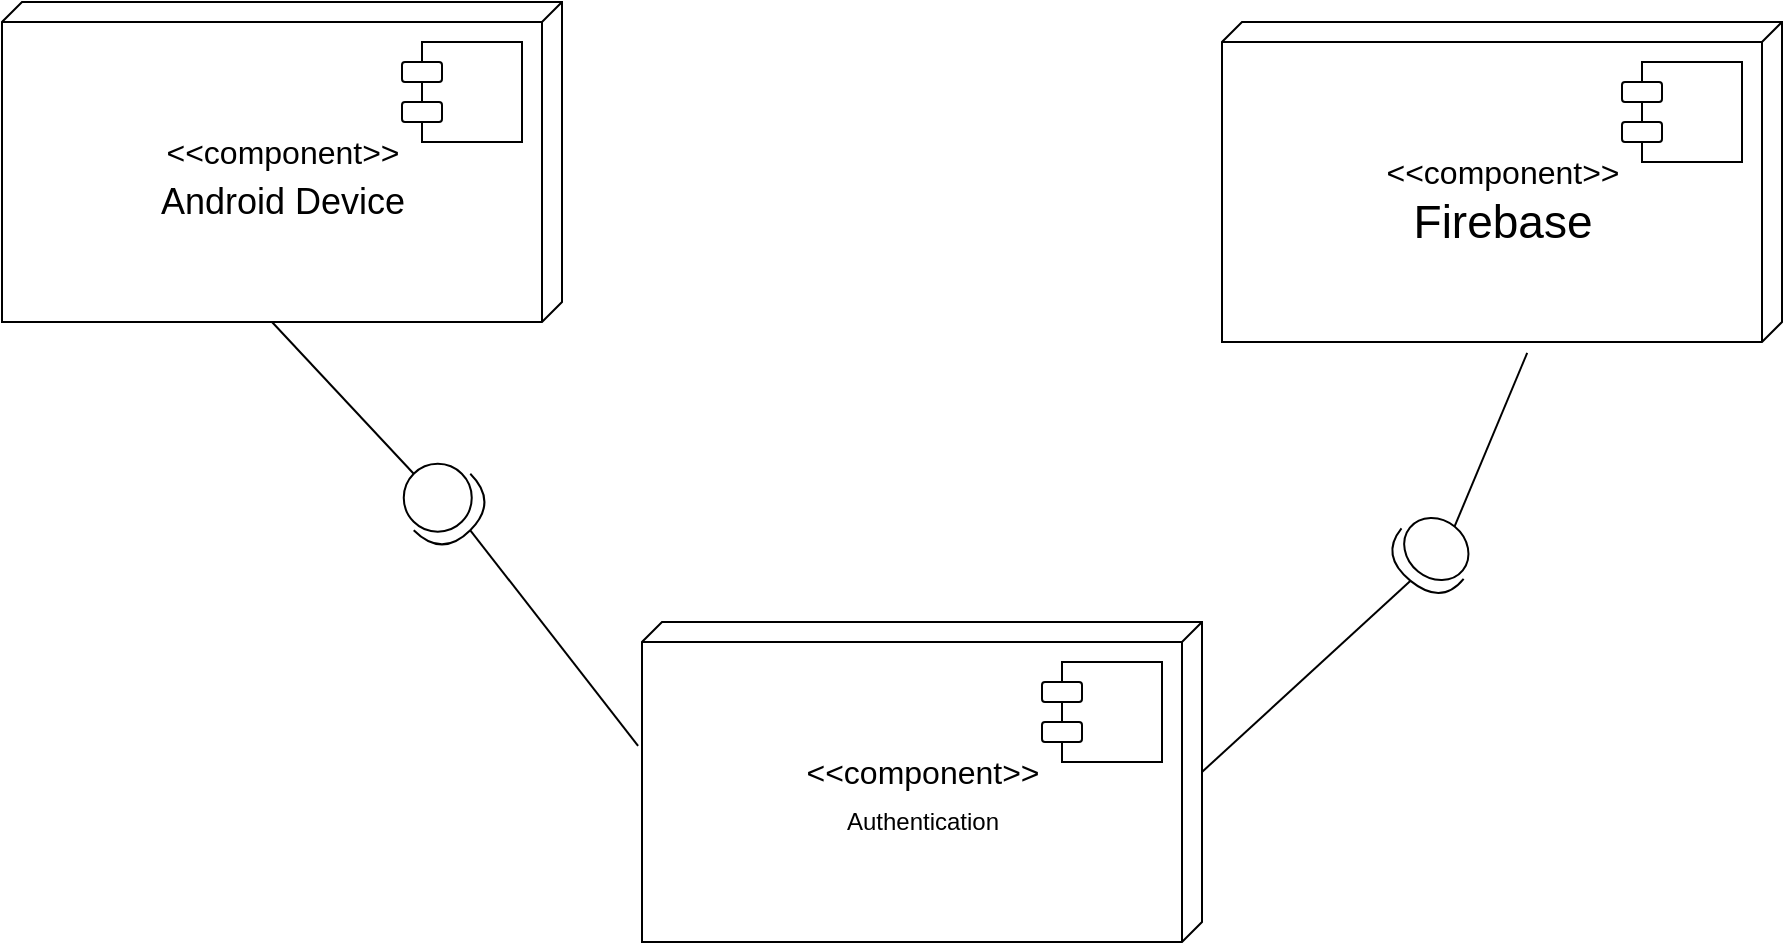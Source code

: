 <mxfile version="20.3.7" type="device"><diagram name="Page-1" id="5f0bae14-7c28-e335-631c-24af17079c00"><mxGraphModel dx="1212" dy="721" grid="1" gridSize="10" guides="1" tooltips="1" connect="1" arrows="1" fold="1" page="1" pageScale="1" pageWidth="1100" pageHeight="850" background="none" math="0" shadow="0"><root><mxCell id="0"/><mxCell id="1" parent="0"/><mxCell id="39150e848f15840c-3" value="&lt;div align=&quot;center&quot;&gt;&lt;br&gt;&lt;/div&gt;" style="verticalAlign=top;align=left;spacingTop=8;spacingLeft=2;spacingRight=12;shape=cube;size=10;direction=south;fontStyle=4;html=1;rounded=0;shadow=0;comic=0;labelBackgroundColor=none;strokeWidth=1;fontFamily=Verdana;fontSize=12" parent="1" vertex="1"><mxGeometry x="170" y="120" width="280" height="160" as="geometry"/></mxCell><mxCell id="DZuwjEEG2nKpmbF7sv7d-1" value="" style="whiteSpace=wrap;html=1;aspect=fixed;" vertex="1" parent="1"><mxGeometry x="380" y="140" width="50" height="50" as="geometry"/></mxCell><mxCell id="DZuwjEEG2nKpmbF7sv7d-2" value="" style="rounded=1;whiteSpace=wrap;html=1;" vertex="1" parent="1"><mxGeometry x="370" y="150" width="20" height="10" as="geometry"/></mxCell><mxCell id="DZuwjEEG2nKpmbF7sv7d-3" value="" style="rounded=1;whiteSpace=wrap;html=1;" vertex="1" parent="1"><mxGeometry x="370" y="170" width="20" height="10" as="geometry"/></mxCell><mxCell id="DZuwjEEG2nKpmbF7sv7d-6" value="&lt;font style=&quot;font-size: 18px;&quot;&gt;Android Device&lt;/font&gt;" style="text;html=1;align=center;verticalAlign=middle;resizable=0;points=[];autosize=1;strokeColor=none;fillColor=none;" vertex="1" parent="1"><mxGeometry x="235" y="200" width="150" height="40" as="geometry"/></mxCell><mxCell id="DZuwjEEG2nKpmbF7sv7d-7" value="&amp;lt;&amp;lt;component&amp;gt;&amp;gt;" style="text;html=1;align=center;verticalAlign=middle;resizable=0;points=[];autosize=1;strokeColor=none;fillColor=none;fontSize=16;" vertex="1" parent="1"><mxGeometry x="240" y="180" width="140" height="30" as="geometry"/></mxCell><mxCell id="DZuwjEEG2nKpmbF7sv7d-12" value="&lt;div align=&quot;center&quot;&gt;&lt;br&gt;&lt;/div&gt;" style="verticalAlign=top;align=left;spacingTop=8;spacingLeft=2;spacingRight=12;shape=cube;size=10;direction=south;fontStyle=4;html=1;rounded=0;shadow=0;comic=0;labelBackgroundColor=none;strokeWidth=1;fontFamily=Verdana;fontSize=12" vertex="1" parent="1"><mxGeometry x="490" y="430" width="280" height="160" as="geometry"/></mxCell><mxCell id="DZuwjEEG2nKpmbF7sv7d-13" value="" style="whiteSpace=wrap;html=1;aspect=fixed;" vertex="1" parent="1"><mxGeometry x="700" y="450" width="50" height="50" as="geometry"/></mxCell><mxCell id="DZuwjEEG2nKpmbF7sv7d-14" value="" style="rounded=1;whiteSpace=wrap;html=1;" vertex="1" parent="1"><mxGeometry x="690" y="460" width="20" height="10" as="geometry"/></mxCell><mxCell id="DZuwjEEG2nKpmbF7sv7d-15" value="" style="rounded=1;whiteSpace=wrap;html=1;" vertex="1" parent="1"><mxGeometry x="690" y="480" width="20" height="10" as="geometry"/></mxCell><mxCell id="DZuwjEEG2nKpmbF7sv7d-16" value="Authentication" style="text;html=1;align=center;verticalAlign=middle;resizable=0;points=[];autosize=1;strokeColor=none;fillColor=none;" vertex="1" parent="1"><mxGeometry x="580" y="515" width="100" height="30" as="geometry"/></mxCell><mxCell id="DZuwjEEG2nKpmbF7sv7d-17" value="&amp;lt;&amp;lt;component&amp;gt;&amp;gt;" style="text;html=1;align=center;verticalAlign=middle;resizable=0;points=[];autosize=1;strokeColor=none;fillColor=none;fontSize=16;" vertex="1" parent="1"><mxGeometry x="560" y="490" width="140" height="30" as="geometry"/></mxCell><mxCell id="DZuwjEEG2nKpmbF7sv7d-18" value="" style="shape=providedRequiredInterface;html=1;verticalLabelPosition=bottom;sketch=0;fontSize=24;rotation=45;" vertex="1" parent="1"><mxGeometry x="370" y="350" width="40" height="40" as="geometry"/></mxCell><mxCell id="DZuwjEEG2nKpmbF7sv7d-19" value="" style="endArrow=none;html=1;rounded=0;fontSize=24;entryX=0;entryY=0;entryDx=160;entryDy=145;entryPerimeter=0;exitX=0;exitY=0.5;exitDx=0;exitDy=0;exitPerimeter=0;" edge="1" parent="1" source="DZuwjEEG2nKpmbF7sv7d-18" target="39150e848f15840c-3"><mxGeometry width="50" height="50" relative="1" as="geometry"><mxPoint x="250" y="390" as="sourcePoint"/><mxPoint x="300" y="340" as="targetPoint"/></mxGeometry></mxCell><mxCell id="DZuwjEEG2nKpmbF7sv7d-20" value="" style="endArrow=none;html=1;rounded=0;fontSize=24;entryX=1;entryY=0.5;entryDx=0;entryDy=0;entryPerimeter=0;exitX=0.387;exitY=1.007;exitDx=0;exitDy=0;exitPerimeter=0;" edge="1" parent="1" source="DZuwjEEG2nKpmbF7sv7d-12" target="DZuwjEEG2nKpmbF7sv7d-18"><mxGeometry width="50" height="50" relative="1" as="geometry"><mxPoint x="180" y="460" as="sourcePoint"/><mxPoint x="230" y="410" as="targetPoint"/></mxGeometry></mxCell><mxCell id="DZuwjEEG2nKpmbF7sv7d-21" value="&lt;div align=&quot;center&quot;&gt;&lt;br&gt;&lt;/div&gt;" style="verticalAlign=top;align=left;spacingTop=8;spacingLeft=2;spacingRight=12;shape=cube;size=10;direction=south;fontStyle=4;html=1;rounded=0;shadow=0;comic=0;labelBackgroundColor=none;strokeWidth=1;fontFamily=Verdana;fontSize=12" vertex="1" parent="1"><mxGeometry x="780" y="130" width="280" height="160" as="geometry"/></mxCell><mxCell id="DZuwjEEG2nKpmbF7sv7d-22" value="" style="whiteSpace=wrap;html=1;aspect=fixed;" vertex="1" parent="1"><mxGeometry x="990" y="150" width="50" height="50" as="geometry"/></mxCell><mxCell id="DZuwjEEG2nKpmbF7sv7d-23" value="" style="rounded=1;whiteSpace=wrap;html=1;" vertex="1" parent="1"><mxGeometry x="980" y="160" width="20" height="10" as="geometry"/></mxCell><mxCell id="DZuwjEEG2nKpmbF7sv7d-24" value="" style="rounded=1;whiteSpace=wrap;html=1;" vertex="1" parent="1"><mxGeometry x="980" y="180" width="20" height="10" as="geometry"/></mxCell><mxCell id="DZuwjEEG2nKpmbF7sv7d-25" value="&lt;font style=&quot;font-size: 23px;&quot;&gt;Firebase&lt;/font&gt;" style="text;html=1;align=center;verticalAlign=middle;resizable=0;points=[];autosize=1;strokeColor=none;fillColor=none;" vertex="1" parent="1"><mxGeometry x="865" y="210" width="110" height="40" as="geometry"/></mxCell><mxCell id="DZuwjEEG2nKpmbF7sv7d-26" value="&amp;lt;&amp;lt;component&amp;gt;&amp;gt;" style="text;html=1;align=center;verticalAlign=middle;resizable=0;points=[];autosize=1;strokeColor=none;fillColor=none;fontSize=16;" vertex="1" parent="1"><mxGeometry x="850" y="190" width="140" height="30" as="geometry"/></mxCell><mxCell id="DZuwjEEG2nKpmbF7sv7d-27" value="" style="shape=providedRequiredInterface;html=1;verticalLabelPosition=bottom;sketch=0;fontSize=23;rotation=129;" vertex="1" parent="1"><mxGeometry x="867.78" y="375.83" width="35" height="40" as="geometry"/></mxCell><mxCell id="DZuwjEEG2nKpmbF7sv7d-28" value="" style="endArrow=none;html=1;rounded=0;fontSize=23;exitX=0;exitY=0;exitDx=75;exitDy=0;exitPerimeter=0;entryX=1;entryY=0.5;entryDx=0;entryDy=0;entryPerimeter=0;" edge="1" parent="1" source="DZuwjEEG2nKpmbF7sv7d-12" target="DZuwjEEG2nKpmbF7sv7d-27"><mxGeometry width="50" height="50" relative="1" as="geometry"><mxPoint x="870" y="540" as="sourcePoint"/><mxPoint x="920" y="490" as="targetPoint"/></mxGeometry></mxCell><mxCell id="DZuwjEEG2nKpmbF7sv7d-29" value="" style="endArrow=none;html=1;rounded=0;fontSize=23;entryX=1.034;entryY=0.455;entryDx=0;entryDy=0;entryPerimeter=0;exitX=0;exitY=0.5;exitDx=0;exitDy=0;exitPerimeter=0;" edge="1" parent="1" source="DZuwjEEG2nKpmbF7sv7d-27" target="DZuwjEEG2nKpmbF7sv7d-21"><mxGeometry width="50" height="50" relative="1" as="geometry"><mxPoint x="930" y="580" as="sourcePoint"/><mxPoint x="980" y="530" as="targetPoint"/></mxGeometry></mxCell></root></mxGraphModel></diagram></mxfile>